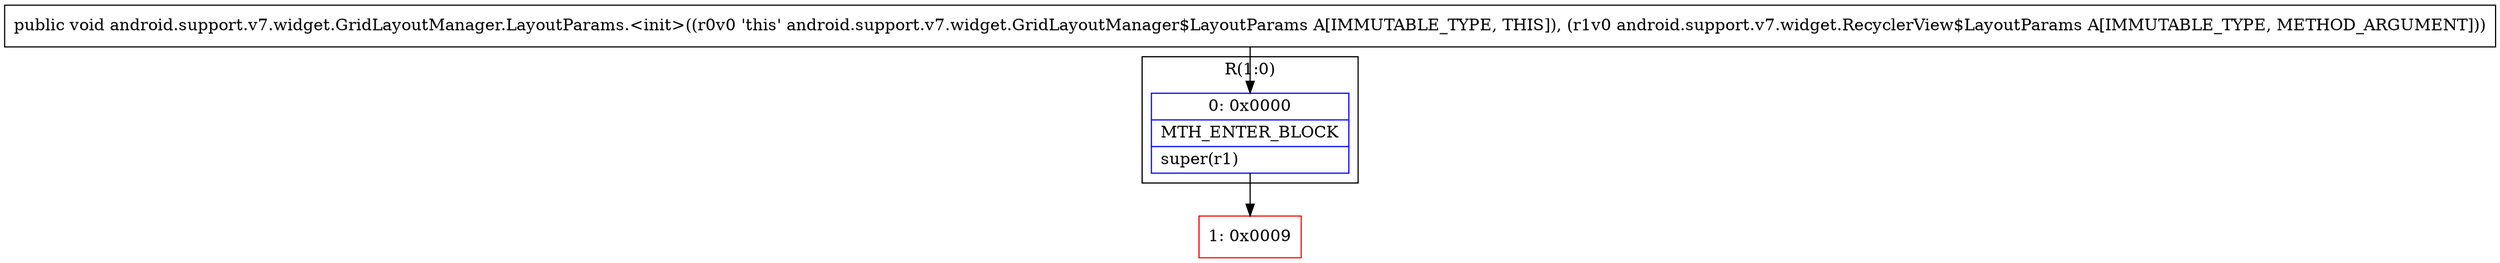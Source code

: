 digraph "CFG forandroid.support.v7.widget.GridLayoutManager.LayoutParams.\<init\>(Landroid\/support\/v7\/widget\/RecyclerView$LayoutParams;)V" {
subgraph cluster_Region_563232706 {
label = "R(1:0)";
node [shape=record,color=blue];
Node_0 [shape=record,label="{0\:\ 0x0000|MTH_ENTER_BLOCK\l|super(r1)\l}"];
}
Node_1 [shape=record,color=red,label="{1\:\ 0x0009}"];
MethodNode[shape=record,label="{public void android.support.v7.widget.GridLayoutManager.LayoutParams.\<init\>((r0v0 'this' android.support.v7.widget.GridLayoutManager$LayoutParams A[IMMUTABLE_TYPE, THIS]), (r1v0 android.support.v7.widget.RecyclerView$LayoutParams A[IMMUTABLE_TYPE, METHOD_ARGUMENT])) }"];
MethodNode -> Node_0;
Node_0 -> Node_1;
}

